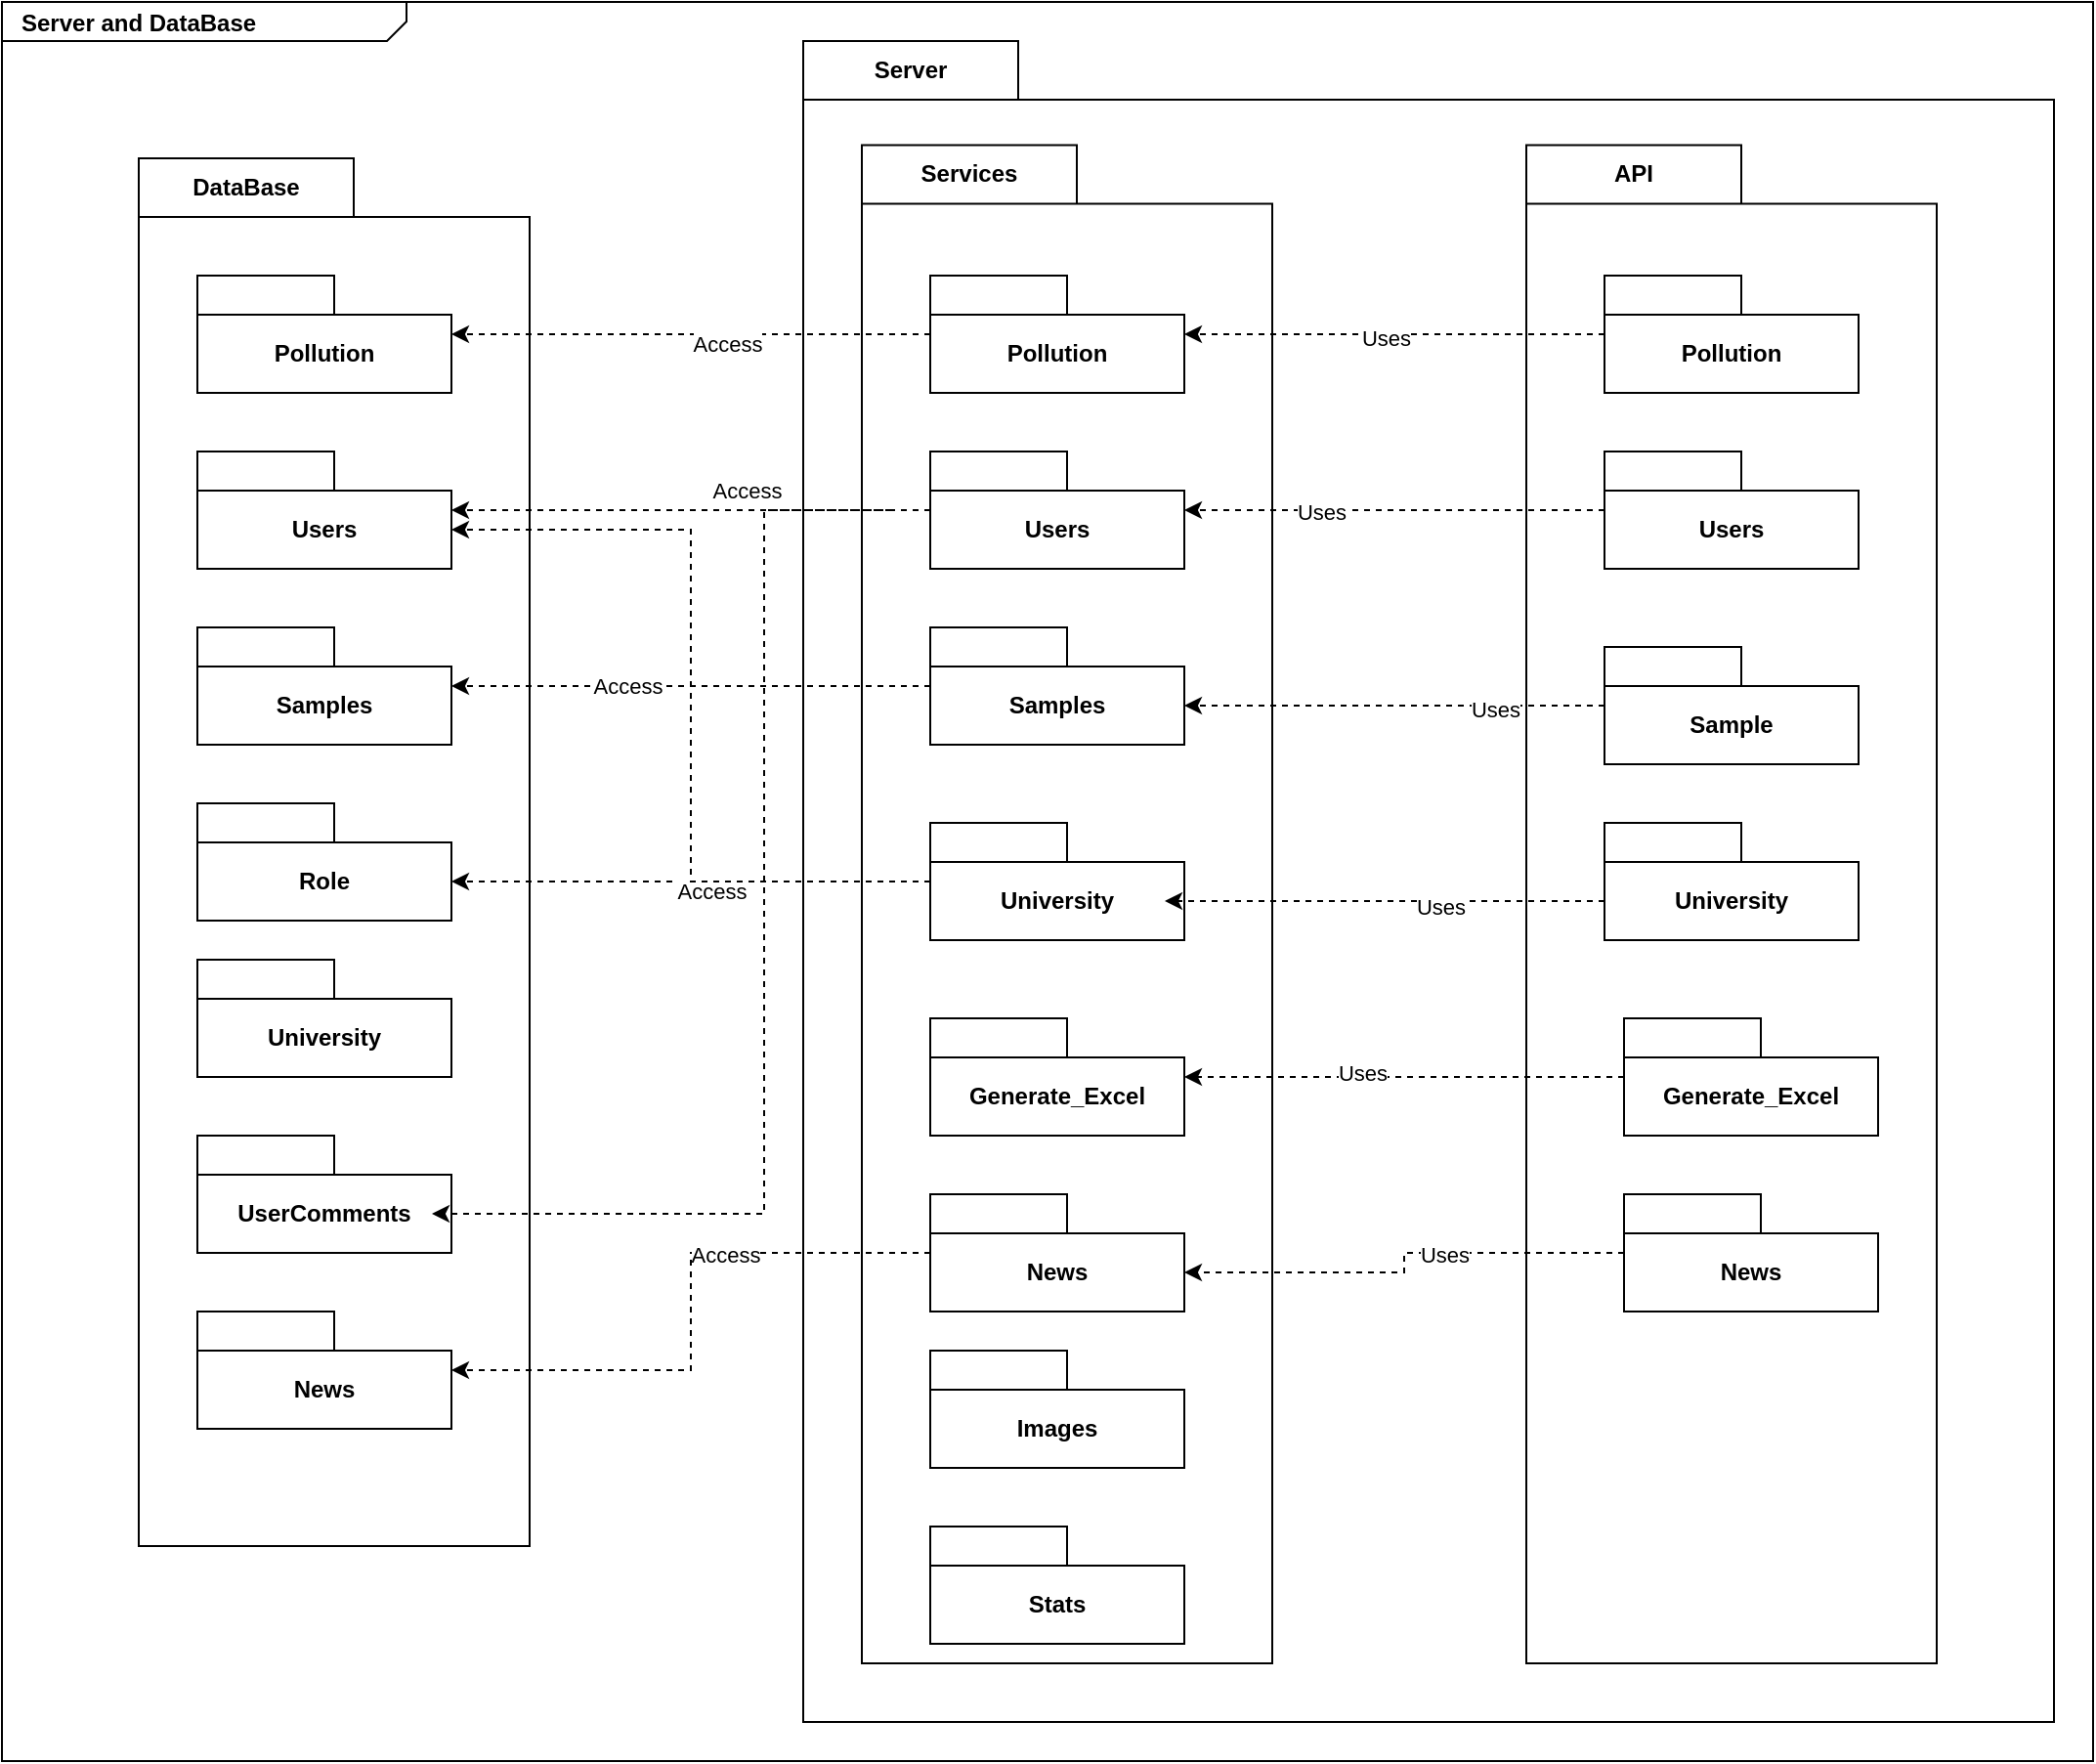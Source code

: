<mxfile version="26.0.14">
  <diagram name="Page-1" id="929967ad-93f9-6ef4-fab6-5d389245f69c">
    <mxGraphModel dx="1363" dy="913" grid="1" gridSize="10" guides="1" tooltips="1" connect="1" arrows="1" fold="1" page="1" pageScale="1.5" pageWidth="1169" pageHeight="826" background="none" math="0" shadow="0">
      <root>
        <mxCell id="0" style=";html=1;" />
        <mxCell id="1" style=";html=1;" parent="0" />
        <mxCell id="fy4j5EEXsITpbpzP0Zdo-60" value="&lt;p style=&quot;margin: 0px ; margin-top: 4px ; margin-left: 10px ; text-align: left&quot;&gt;&lt;b&gt;Server and DataBase&lt;/b&gt;&lt;/p&gt;" style="html=1;strokeWidth=1;shape=mxgraph.sysml.package;html=1;overflow=fill;whiteSpace=wrap;fontSize=12;align=center;labelX=207;" parent="1" vertex="1">
          <mxGeometry x="20" y="80" width="1070" height="900" as="geometry" />
        </mxCell>
        <mxCell id="WvmxvbGhelLYnBnOx_Dp-1" value="Server" style="shape=folder;fontStyle=1;tabWidth=110;tabHeight=30;tabPosition=left;html=1;boundedLbl=1;labelInHeader=1;container=1;collapsible=0;whiteSpace=wrap;" vertex="1" parent="1">
          <mxGeometry x="430" y="100" width="640" height="860" as="geometry" />
        </mxCell>
        <mxCell id="WvmxvbGhelLYnBnOx_Dp-2" value="" style="html=1;strokeColor=none;resizeWidth=1;resizeHeight=1;fillColor=none;part=1;connectable=0;allowArrows=0;deletable=0;whiteSpace=wrap;" vertex="1" parent="WvmxvbGhelLYnBnOx_Dp-1">
          <mxGeometry width="630" height="533.732" relative="1" as="geometry">
            <mxPoint y="30" as="offset" />
          </mxGeometry>
        </mxCell>
        <mxCell id="WvmxvbGhelLYnBnOx_Dp-9" value="Services" style="shape=folder;fontStyle=1;tabWidth=110;tabHeight=30;tabPosition=left;html=1;boundedLbl=1;labelInHeader=1;container=1;collapsible=0;whiteSpace=wrap;fillColor=none;" vertex="1" parent="WvmxvbGhelLYnBnOx_Dp-1">
          <mxGeometry x="30" y="53.2" width="210" height="776.8" as="geometry" />
        </mxCell>
        <mxCell id="WvmxvbGhelLYnBnOx_Dp-10" value="" style="html=1;strokeColor=none;resizeWidth=1;resizeHeight=1;fillColor=none;part=1;connectable=0;allowArrows=0;deletable=0;whiteSpace=wrap;" vertex="1" parent="WvmxvbGhelLYnBnOx_Dp-9">
          <mxGeometry width="210" height="543.76" relative="1" as="geometry">
            <mxPoint y="30" as="offset" />
          </mxGeometry>
        </mxCell>
        <mxCell id="WvmxvbGhelLYnBnOx_Dp-11" value="API" style="shape=folder;fontStyle=1;tabWidth=110;tabHeight=30;tabPosition=left;html=1;boundedLbl=1;labelInHeader=1;container=1;collapsible=0;whiteSpace=wrap;fillColor=none;" vertex="1" parent="WvmxvbGhelLYnBnOx_Dp-1">
          <mxGeometry x="370" y="53.2" width="210" height="776.8" as="geometry" />
        </mxCell>
        <mxCell id="WvmxvbGhelLYnBnOx_Dp-12" value="" style="html=1;strokeColor=none;resizeWidth=1;resizeHeight=1;fillColor=none;part=1;connectable=0;allowArrows=0;deletable=0;whiteSpace=wrap;" vertex="1" parent="WvmxvbGhelLYnBnOx_Dp-11">
          <mxGeometry width="210" height="543.76" relative="1" as="geometry">
            <mxPoint y="30" as="offset" />
          </mxGeometry>
        </mxCell>
        <mxCell id="ZJsb9AcYLkhKH6OUfNtq-3" value="DataBase" style="shape=folder;fontStyle=1;tabWidth=110;tabHeight=30;tabPosition=left;html=1;boundedLbl=1;labelInHeader=1;container=1;collapsible=0;whiteSpace=wrap;" parent="1" vertex="1">
          <mxGeometry x="90" y="160" width="200" height="710" as="geometry" />
        </mxCell>
        <mxCell id="ZJsb9AcYLkhKH6OUfNtq-4" value="" style="html=1;strokeColor=none;resizeWidth=1;resizeHeight=1;fillColor=none;part=1;connectable=0;allowArrows=0;deletable=0;whiteSpace=wrap;" parent="ZJsb9AcYLkhKH6OUfNtq-3" vertex="1">
          <mxGeometry width="200" height="497" relative="1" as="geometry">
            <mxPoint y="30" as="offset" />
          </mxGeometry>
        </mxCell>
        <mxCell id="1z70BXOUAb1ZmNSoUYHr-9" style="edgeStyle=orthogonalEdgeStyle;rounded=0;orthogonalLoop=1;jettySize=auto;html=1;endArrow=none;startFill=0;" parent="1" edge="1">
          <mxGeometry relative="1" as="geometry">
            <mxPoint x="505" y="590" as="sourcePoint" />
          </mxGeometry>
        </mxCell>
        <mxCell id="1z70BXOUAb1ZmNSoUYHr-13" style="edgeStyle=orthogonalEdgeStyle;rounded=0;orthogonalLoop=1;jettySize=auto;html=1;endArrow=none;startFill=0;" parent="1" edge="1">
          <mxGeometry relative="1" as="geometry">
            <mxPoint x="581.5" y="560" as="sourcePoint" />
          </mxGeometry>
        </mxCell>
        <mxCell id="1z70BXOUAb1ZmNSoUYHr-16" style="edgeStyle=orthogonalEdgeStyle;rounded=0;orthogonalLoop=1;jettySize=auto;html=1;endArrow=none;startFill=0;" parent="1" edge="1">
          <mxGeometry relative="1" as="geometry">
            <Array as="points">
              <mxPoint x="530" y="430" />
            </Array>
            <mxPoint x="640" y="430" as="targetPoint" />
          </mxGeometry>
        </mxCell>
        <mxCell id="rvwP7tbB7jXG2jo1dAHa-2" style="edgeStyle=none;curved=1;rounded=0;orthogonalLoop=1;jettySize=auto;html=1;fontSize=12;startSize=8;endSize=8;endArrow=none;startFill=0;" parent="1" edge="1">
          <mxGeometry relative="1" as="geometry">
            <mxPoint x="725.589" y="590" as="sourcePoint" />
          </mxGeometry>
        </mxCell>
        <mxCell id="fy4j5EEXsITpbpzP0Zdo-1" value="University" style="shape=folder;fontStyle=1;tabWidth=70;tabHeight=20;tabPosition=left;html=1;boundedLbl=1;whiteSpace=wrap;" parent="1" vertex="1">
          <mxGeometry x="120" y="570" width="130" height="60" as="geometry" />
        </mxCell>
        <mxCell id="fy4j5EEXsITpbpzP0Zdo-2" value="Users" style="shape=folder;fontStyle=1;tabWidth=70;tabHeight=20;tabPosition=left;html=1;boundedLbl=1;whiteSpace=wrap;" parent="1" vertex="1">
          <mxGeometry x="120" y="310" width="130" height="60" as="geometry" />
        </mxCell>
        <mxCell id="fy4j5EEXsITpbpzP0Zdo-3" value="Role" style="shape=folder;fontStyle=1;tabWidth=70;tabHeight=20;tabPosition=left;html=1;boundedLbl=1;whiteSpace=wrap;" parent="1" vertex="1">
          <mxGeometry x="120" y="490" width="130" height="60" as="geometry" />
        </mxCell>
        <mxCell id="fy4j5EEXsITpbpzP0Zdo-4" value="Samples" style="shape=folder;fontStyle=1;tabWidth=70;tabHeight=20;tabPosition=left;html=1;boundedLbl=1;whiteSpace=wrap;" parent="1" vertex="1">
          <mxGeometry x="120" y="400" width="130" height="60" as="geometry" />
        </mxCell>
        <mxCell id="fy4j5EEXsITpbpzP0Zdo-5" value="Pollution" style="shape=folder;fontStyle=1;tabWidth=70;tabHeight=20;tabPosition=left;html=1;boundedLbl=1;whiteSpace=wrap;" parent="1" vertex="1">
          <mxGeometry x="120" y="220" width="130" height="60" as="geometry" />
        </mxCell>
        <mxCell id="fy4j5EEXsITpbpzP0Zdo-7" value="News" style="shape=folder;fontStyle=1;tabWidth=70;tabHeight=20;tabPosition=left;html=1;boundedLbl=1;whiteSpace=wrap;" parent="1" vertex="1">
          <mxGeometry x="120" y="750" width="130" height="60" as="geometry" />
        </mxCell>
        <mxCell id="fy4j5EEXsITpbpzP0Zdo-8" value="&lt;font style=&quot;color: rgb(0, 0, 0);&quot;&gt;UserComments&lt;/font&gt;" style="shape=folder;fontStyle=1;tabWidth=70;tabHeight=20;tabPosition=left;html=1;boundedLbl=1;whiteSpace=wrap;strokeColor=light-dark(#000000,#FFFFFF);" parent="1" vertex="1">
          <mxGeometry x="120" y="660" width="130" height="60" as="geometry" />
        </mxCell>
        <mxCell id="fy4j5EEXsITpbpzP0Zdo-15" value="News" style="shape=folder;fontStyle=1;tabWidth=70;tabHeight=20;tabPosition=left;html=1;boundedLbl=1;whiteSpace=wrap;" parent="1" vertex="1">
          <mxGeometry x="850" y="690" width="130" height="60" as="geometry" />
        </mxCell>
        <mxCell id="fy4j5EEXsITpbpzP0Zdo-39" style="edgeStyle=orthogonalEdgeStyle;shape=connector;rounded=0;orthogonalLoop=1;jettySize=auto;html=1;dashed=1;strokeColor=default;align=center;verticalAlign=middle;fontFamily=Helvetica;fontSize=11;fontColor=default;labelBackgroundColor=default;endArrow=classic;" parent="1" source="fy4j5EEXsITpbpzP0Zdo-19" target="fy4j5EEXsITpbpzP0Zdo-7" edge="1">
          <mxGeometry relative="1" as="geometry" />
        </mxCell>
        <mxCell id="fy4j5EEXsITpbpzP0Zdo-40" value="Access" style="edgeLabel;html=1;align=center;verticalAlign=middle;resizable=0;points=[];fontFamily=Helvetica;fontSize=11;fontColor=default;labelBackgroundColor=default;" parent="fy4j5EEXsITpbpzP0Zdo-39" vertex="1" connectable="0">
          <mxGeometry x="-0.313" y="1" relative="1" as="geometry">
            <mxPoint as="offset" />
          </mxGeometry>
        </mxCell>
        <mxCell id="fy4j5EEXsITpbpzP0Zdo-19" value="News" style="shape=folder;fontStyle=1;tabWidth=70;tabHeight=20;tabPosition=left;html=1;boundedLbl=1;whiteSpace=wrap;" parent="1" vertex="1">
          <mxGeometry x="495" y="690" width="130" height="60" as="geometry" />
        </mxCell>
        <mxCell id="fy4j5EEXsITpbpzP0Zdo-20" value="Generate_Excel" style="shape=folder;fontStyle=1;tabWidth=70;tabHeight=20;tabPosition=left;html=1;boundedLbl=1;whiteSpace=wrap;" parent="1" vertex="1">
          <mxGeometry x="495" y="600" width="130" height="60" as="geometry" />
        </mxCell>
        <mxCell id="fy4j5EEXsITpbpzP0Zdo-28" style="edgeStyle=orthogonalEdgeStyle;rounded=0;orthogonalLoop=1;jettySize=auto;html=1;dashed=1;" parent="1" source="fy4j5EEXsITpbpzP0Zdo-22" target="fy4j5EEXsITpbpzP0Zdo-5" edge="1">
          <mxGeometry relative="1" as="geometry" />
        </mxCell>
        <mxCell id="fy4j5EEXsITpbpzP0Zdo-29" value="Access" style="edgeLabel;html=1;align=center;verticalAlign=middle;resizable=0;points=[];fontFamily=Helvetica;fontSize=11;fontColor=default;labelBackgroundColor=default;" parent="fy4j5EEXsITpbpzP0Zdo-28" vertex="1" connectable="0">
          <mxGeometry x="-0.149" y="5" relative="1" as="geometry">
            <mxPoint as="offset" />
          </mxGeometry>
        </mxCell>
        <mxCell id="fy4j5EEXsITpbpzP0Zdo-22" value="Pollution" style="shape=folder;fontStyle=1;tabWidth=70;tabHeight=20;tabPosition=left;html=1;boundedLbl=1;whiteSpace=wrap;" parent="1" vertex="1">
          <mxGeometry x="495" y="220" width="130" height="60" as="geometry" />
        </mxCell>
        <mxCell id="fy4j5EEXsITpbpzP0Zdo-32" style="edgeStyle=orthogonalEdgeStyle;shape=connector;rounded=0;orthogonalLoop=1;jettySize=auto;html=1;dashed=1;strokeColor=default;align=center;verticalAlign=middle;fontFamily=Helvetica;fontSize=11;fontColor=default;labelBackgroundColor=default;endArrow=classic;" parent="1" source="fy4j5EEXsITpbpzP0Zdo-23" target="fy4j5EEXsITpbpzP0Zdo-2" edge="1">
          <mxGeometry relative="1" as="geometry" />
        </mxCell>
        <mxCell id="fy4j5EEXsITpbpzP0Zdo-33" value="Access" style="edgeLabel;html=1;align=center;verticalAlign=middle;resizable=0;points=[];fontFamily=Helvetica;fontSize=11;fontColor=default;labelBackgroundColor=default;" parent="fy4j5EEXsITpbpzP0Zdo-32" vertex="1" connectable="0">
          <mxGeometry x="-0.231" y="-2" relative="1" as="geometry">
            <mxPoint y="-8" as="offset" />
          </mxGeometry>
        </mxCell>
        <mxCell id="fy4j5EEXsITpbpzP0Zdo-23" value="Users" style="shape=folder;fontStyle=1;tabWidth=70;tabHeight=20;tabPosition=left;html=1;boundedLbl=1;whiteSpace=wrap;" parent="1" vertex="1">
          <mxGeometry x="495" y="310" width="130" height="60" as="geometry" />
        </mxCell>
        <mxCell id="fy4j5EEXsITpbpzP0Zdo-34" style="edgeStyle=orthogonalEdgeStyle;shape=connector;rounded=0;orthogonalLoop=1;jettySize=auto;html=1;dashed=1;strokeColor=default;align=center;verticalAlign=middle;fontFamily=Helvetica;fontSize=11;fontColor=default;labelBackgroundColor=default;endArrow=classic;" parent="1" source="fy4j5EEXsITpbpzP0Zdo-24" target="fy4j5EEXsITpbpzP0Zdo-4" edge="1">
          <mxGeometry relative="1" as="geometry" />
        </mxCell>
        <mxCell id="fy4j5EEXsITpbpzP0Zdo-35" value="Access" style="edgeLabel;html=1;align=center;verticalAlign=middle;resizable=0;points=[];fontFamily=Helvetica;fontSize=11;fontColor=default;labelBackgroundColor=default;" parent="fy4j5EEXsITpbpzP0Zdo-34" vertex="1" connectable="0">
          <mxGeometry x="0.128" y="2" relative="1" as="geometry">
            <mxPoint x="-17" y="-2" as="offset" />
          </mxGeometry>
        </mxCell>
        <mxCell id="fy4j5EEXsITpbpzP0Zdo-24" value="Samples" style="shape=folder;fontStyle=1;tabWidth=70;tabHeight=20;tabPosition=left;html=1;boundedLbl=1;whiteSpace=wrap;" parent="1" vertex="1">
          <mxGeometry x="495" y="400" width="130" height="60" as="geometry" />
        </mxCell>
        <mxCell id="fy4j5EEXsITpbpzP0Zdo-27" value="University" style="shape=folder;fontStyle=1;tabWidth=70;tabHeight=20;tabPosition=left;html=1;boundedLbl=1;whiteSpace=wrap;" parent="1" vertex="1">
          <mxGeometry x="495" y="500" width="130" height="60" as="geometry" />
        </mxCell>
        <mxCell id="fy4j5EEXsITpbpzP0Zdo-30" value="Images" style="shape=folder;fontStyle=1;tabWidth=70;tabHeight=20;tabPosition=left;html=1;boundedLbl=1;whiteSpace=wrap;" parent="1" vertex="1">
          <mxGeometry x="495" y="770" width="130" height="60" as="geometry" />
        </mxCell>
        <mxCell id="fy4j5EEXsITpbpzP0Zdo-31" value="Stats" style="shape=folder;fontStyle=1;tabWidth=70;tabHeight=20;tabPosition=left;html=1;boundedLbl=1;whiteSpace=wrap;" parent="1" vertex="1">
          <mxGeometry x="495" y="860" width="130" height="60" as="geometry" />
        </mxCell>
        <mxCell id="fy4j5EEXsITpbpzP0Zdo-36" style="edgeStyle=orthogonalEdgeStyle;shape=connector;rounded=0;orthogonalLoop=1;jettySize=auto;html=1;entryX=0;entryY=0;entryDx=130;entryDy=40;entryPerimeter=0;dashed=1;strokeColor=default;align=center;verticalAlign=middle;fontFamily=Helvetica;fontSize=11;fontColor=default;labelBackgroundColor=default;endArrow=classic;" parent="1" source="fy4j5EEXsITpbpzP0Zdo-27" target="fy4j5EEXsITpbpzP0Zdo-3" edge="1">
          <mxGeometry relative="1" as="geometry" />
        </mxCell>
        <mxCell id="fy4j5EEXsITpbpzP0Zdo-37" value="Access" style="edgeLabel;html=1;align=center;verticalAlign=middle;resizable=0;points=[];fontFamily=Helvetica;fontSize=11;fontColor=default;labelBackgroundColor=default;" parent="fy4j5EEXsITpbpzP0Zdo-36" vertex="1" connectable="0">
          <mxGeometry x="-0.082" y="-2" relative="1" as="geometry">
            <mxPoint y="7" as="offset" />
          </mxGeometry>
        </mxCell>
        <mxCell id="fy4j5EEXsITpbpzP0Zdo-38" style="edgeStyle=orthogonalEdgeStyle;shape=connector;rounded=0;orthogonalLoop=1;jettySize=auto;html=1;entryX=0;entryY=0;entryDx=130;entryDy=40;entryPerimeter=0;dashed=1;strokeColor=default;align=center;verticalAlign=middle;fontFamily=Helvetica;fontSize=11;fontColor=default;labelBackgroundColor=default;endArrow=classic;" parent="1" source="fy4j5EEXsITpbpzP0Zdo-27" target="fy4j5EEXsITpbpzP0Zdo-2" edge="1">
          <mxGeometry relative="1" as="geometry" />
        </mxCell>
        <mxCell id="fy4j5EEXsITpbpzP0Zdo-42" style="edgeStyle=orthogonalEdgeStyle;shape=connector;rounded=0;orthogonalLoop=1;jettySize=auto;html=1;entryX=0;entryY=0;entryDx=130;entryDy=40;entryPerimeter=0;dashed=1;strokeColor=default;align=center;verticalAlign=middle;fontFamily=Helvetica;fontSize=11;fontColor=default;labelBackgroundColor=default;endArrow=classic;" parent="1" edge="1">
          <mxGeometry relative="1" as="geometry">
            <mxPoint x="475" y="340" as="sourcePoint" />
            <mxPoint x="240" y="700" as="targetPoint" />
            <Array as="points">
              <mxPoint x="410" y="340" />
              <mxPoint x="410" y="700" />
            </Array>
          </mxGeometry>
        </mxCell>
        <mxCell id="fy4j5EEXsITpbpzP0Zdo-45" style="edgeStyle=orthogonalEdgeStyle;shape=connector;rounded=0;orthogonalLoop=1;jettySize=auto;html=1;dashed=1;strokeColor=default;align=center;verticalAlign=middle;fontFamily=Helvetica;fontSize=11;fontColor=default;labelBackgroundColor=default;endArrow=classic;" parent="1" source="fy4j5EEXsITpbpzP0Zdo-43" target="fy4j5EEXsITpbpzP0Zdo-20" edge="1">
          <mxGeometry relative="1" as="geometry" />
        </mxCell>
        <mxCell id="fy4j5EEXsITpbpzP0Zdo-46" value="Uses" style="edgeLabel;html=1;align=center;verticalAlign=middle;resizable=0;points=[];fontFamily=Helvetica;fontSize=11;fontColor=default;labelBackgroundColor=default;" parent="fy4j5EEXsITpbpzP0Zdo-45" vertex="1" connectable="0">
          <mxGeometry x="0.199" y="-2" relative="1" as="geometry">
            <mxPoint x="1" as="offset" />
          </mxGeometry>
        </mxCell>
        <mxCell id="fy4j5EEXsITpbpzP0Zdo-43" value="Generate_Excel" style="shape=folder;fontStyle=1;tabWidth=70;tabHeight=20;tabPosition=left;html=1;boundedLbl=1;whiteSpace=wrap;" parent="1" vertex="1">
          <mxGeometry x="850" y="600" width="130" height="60" as="geometry" />
        </mxCell>
        <mxCell id="fy4j5EEXsITpbpzP0Zdo-48" style="edgeStyle=orthogonalEdgeStyle;shape=connector;rounded=0;orthogonalLoop=1;jettySize=auto;html=1;dashed=1;strokeColor=default;align=center;verticalAlign=middle;fontFamily=Helvetica;fontSize=11;fontColor=default;labelBackgroundColor=default;endArrow=classic;" parent="1" source="fy4j5EEXsITpbpzP0Zdo-47" target="fy4j5EEXsITpbpzP0Zdo-22" edge="1">
          <mxGeometry relative="1" as="geometry" />
        </mxCell>
        <mxCell id="fy4j5EEXsITpbpzP0Zdo-49" value="Uses" style="edgeLabel;html=1;align=center;verticalAlign=middle;resizable=0;points=[];fontFamily=Helvetica;fontSize=11;fontColor=default;labelBackgroundColor=default;" parent="fy4j5EEXsITpbpzP0Zdo-48" vertex="1" connectable="0">
          <mxGeometry x="0.049" y="2" relative="1" as="geometry">
            <mxPoint x="1" as="offset" />
          </mxGeometry>
        </mxCell>
        <mxCell id="fy4j5EEXsITpbpzP0Zdo-47" value="Pollution" style="shape=folder;fontStyle=1;tabWidth=70;tabHeight=20;tabPosition=left;html=1;boundedLbl=1;whiteSpace=wrap;" parent="1" vertex="1">
          <mxGeometry x="840" y="220" width="130" height="60" as="geometry" />
        </mxCell>
        <mxCell id="fy4j5EEXsITpbpzP0Zdo-50" value="Users" style="shape=folder;fontStyle=1;tabWidth=70;tabHeight=20;tabPosition=left;html=1;boundedLbl=1;whiteSpace=wrap;" parent="1" vertex="1">
          <mxGeometry x="840" y="310" width="130" height="60" as="geometry" />
        </mxCell>
        <mxCell id="fy4j5EEXsITpbpzP0Zdo-51" style="edgeStyle=orthogonalEdgeStyle;shape=connector;rounded=0;orthogonalLoop=1;jettySize=auto;html=1;entryX=0;entryY=0;entryDx=130;entryDy=30;entryPerimeter=0;dashed=1;strokeColor=default;align=center;verticalAlign=middle;fontFamily=Helvetica;fontSize=11;fontColor=default;labelBackgroundColor=default;endArrow=classic;" parent="1" source="fy4j5EEXsITpbpzP0Zdo-50" target="fy4j5EEXsITpbpzP0Zdo-23" edge="1">
          <mxGeometry relative="1" as="geometry" />
        </mxCell>
        <mxCell id="fy4j5EEXsITpbpzP0Zdo-52" value="Uses" style="edgeLabel;html=1;align=center;verticalAlign=middle;resizable=0;points=[];fontFamily=Helvetica;fontSize=11;fontColor=default;labelBackgroundColor=default;" parent="fy4j5EEXsITpbpzP0Zdo-51" vertex="1" connectable="0">
          <mxGeometry x="0.361" y="1" relative="1" as="geometry">
            <mxPoint x="1" as="offset" />
          </mxGeometry>
        </mxCell>
        <mxCell id="fy4j5EEXsITpbpzP0Zdo-53" value="Sample" style="shape=folder;fontStyle=1;tabWidth=70;tabHeight=20;tabPosition=left;html=1;boundedLbl=1;whiteSpace=wrap;" parent="1" vertex="1">
          <mxGeometry x="840" y="410" width="130" height="60" as="geometry" />
        </mxCell>
        <mxCell id="fy4j5EEXsITpbpzP0Zdo-54" style="edgeStyle=orthogonalEdgeStyle;shape=connector;rounded=0;orthogonalLoop=1;jettySize=auto;html=1;entryX=0;entryY=0;entryDx=130;entryDy=40;entryPerimeter=0;dashed=1;strokeColor=default;align=center;verticalAlign=middle;fontFamily=Helvetica;fontSize=11;fontColor=default;labelBackgroundColor=default;endArrow=classic;" parent="1" source="fy4j5EEXsITpbpzP0Zdo-53" target="fy4j5EEXsITpbpzP0Zdo-24" edge="1">
          <mxGeometry relative="1" as="geometry" />
        </mxCell>
        <mxCell id="fy4j5EEXsITpbpzP0Zdo-55" value="Uses" style="edgeLabel;html=1;align=center;verticalAlign=middle;resizable=0;points=[];fontFamily=Helvetica;fontSize=11;fontColor=default;labelBackgroundColor=default;" parent="fy4j5EEXsITpbpzP0Zdo-54" vertex="1" connectable="0">
          <mxGeometry x="-0.47" y="2" relative="1" as="geometry">
            <mxPoint x="1" as="offset" />
          </mxGeometry>
        </mxCell>
        <mxCell id="fy4j5EEXsITpbpzP0Zdo-57" style="edgeStyle=orthogonalEdgeStyle;shape=connector;rounded=0;orthogonalLoop=1;jettySize=auto;html=1;dashed=1;strokeColor=default;align=center;verticalAlign=middle;fontFamily=Helvetica;fontSize=11;fontColor=default;labelBackgroundColor=default;endArrow=classic;exitX=0;exitY=0;exitDx=0;exitDy=40;exitPerimeter=0;" parent="1" source="fy4j5EEXsITpbpzP0Zdo-56" edge="1">
          <mxGeometry relative="1" as="geometry">
            <mxPoint x="780" y="540.0" as="sourcePoint" />
            <mxPoint x="615" y="540" as="targetPoint" />
          </mxGeometry>
        </mxCell>
        <mxCell id="fy4j5EEXsITpbpzP0Zdo-58" value="Uses" style="edgeLabel;html=1;align=center;verticalAlign=middle;resizable=0;points=[];fontFamily=Helvetica;fontSize=11;fontColor=default;labelBackgroundColor=default;" parent="fy4j5EEXsITpbpzP0Zdo-57" vertex="1" connectable="0">
          <mxGeometry x="-0.245" y="3" relative="1" as="geometry">
            <mxPoint x="1" as="offset" />
          </mxGeometry>
        </mxCell>
        <mxCell id="fy4j5EEXsITpbpzP0Zdo-56" value="University" style="shape=folder;fontStyle=1;tabWidth=70;tabHeight=20;tabPosition=left;html=1;boundedLbl=1;whiteSpace=wrap;" parent="1" vertex="1">
          <mxGeometry x="840" y="500" width="130" height="60" as="geometry" />
        </mxCell>
        <mxCell id="fy4j5EEXsITpbpzP0Zdo-62" style="edgeStyle=orthogonalEdgeStyle;shape=connector;rounded=0;orthogonalLoop=1;jettySize=auto;html=1;entryX=0;entryY=0;entryDx=130;entryDy=40;entryPerimeter=0;dashed=1;strokeColor=default;align=center;verticalAlign=middle;fontFamily=Helvetica;fontSize=11;fontColor=default;labelBackgroundColor=default;endArrow=classic;" parent="1" source="fy4j5EEXsITpbpzP0Zdo-15" target="fy4j5EEXsITpbpzP0Zdo-19" edge="1">
          <mxGeometry relative="1" as="geometry" />
        </mxCell>
        <mxCell id="fy4j5EEXsITpbpzP0Zdo-63" value="Uses" style="edgeLabel;html=1;align=center;verticalAlign=middle;resizable=0;points=[];fontFamily=Helvetica;fontSize=11;fontColor=default;labelBackgroundColor=default;" parent="fy4j5EEXsITpbpzP0Zdo-62" vertex="1" connectable="0">
          <mxGeometry x="-0.211" y="1" relative="1" as="geometry">
            <mxPoint as="offset" />
          </mxGeometry>
        </mxCell>
      </root>
    </mxGraphModel>
  </diagram>
</mxfile>
